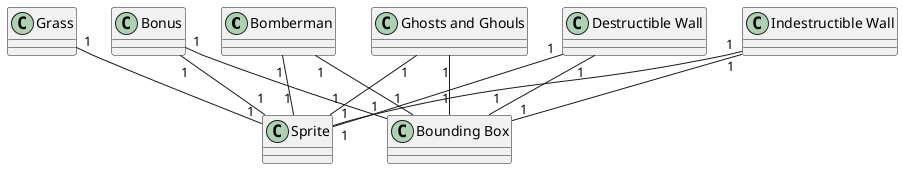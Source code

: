 @startuml

Bomberman "1" -- "1" Sprite
Bomberman "1" -- "1" "Bounding Box"
"Ghosts and Ghouls" "1" -- "1" Sprite
"Ghosts and Ghouls" "1" -- "1" "Bounding Box"
Grass "1" -- "1" Sprite
"Destructible Wall" "1" -- "1" Sprite
"Indestructible Wall" "1" -- "1" Sprite
Bonus "1" -- "1" Sprite
Bonus "1" -- "1" "Bounding Box"
"Indestructible Wall" "1" -- "1" "Bounding Box"
"Destructible Wall" "1" -- "1" "Bounding Box"




@enduml